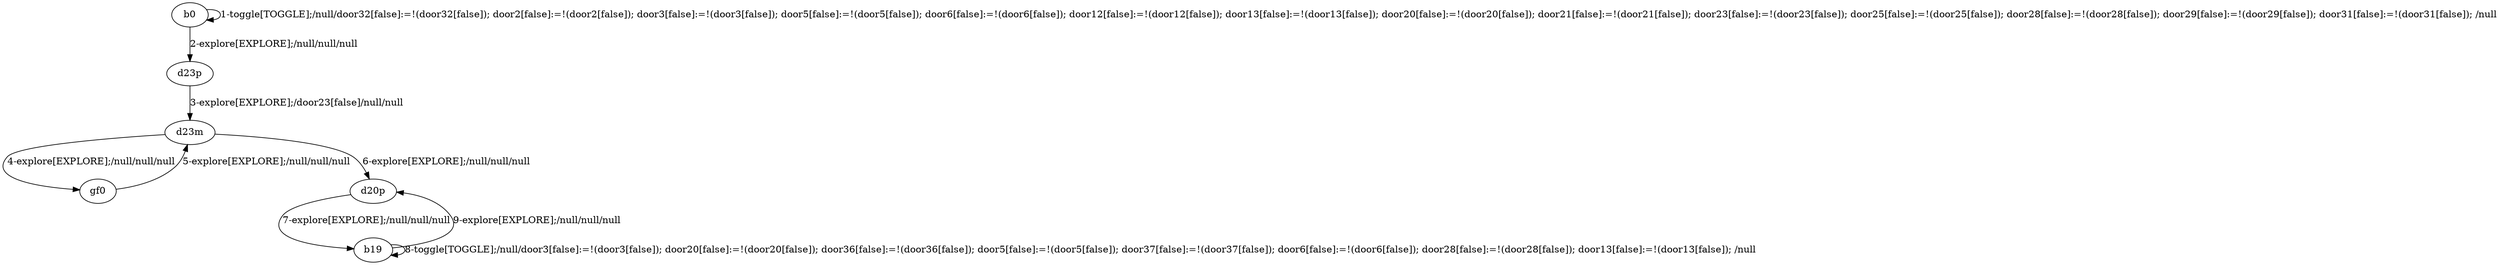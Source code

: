 # Total number of goals covered by this test: 4
# d20p --> b19
# gf0 --> d23m
# b19 --> d20p
# b19 --> b19

digraph g {
"b0" -> "b0" [label = "1-toggle[TOGGLE];/null/door32[false]:=!(door32[false]); door2[false]:=!(door2[false]); door3[false]:=!(door3[false]); door5[false]:=!(door5[false]); door6[false]:=!(door6[false]); door12[false]:=!(door12[false]); door13[false]:=!(door13[false]); door20[false]:=!(door20[false]); door21[false]:=!(door21[false]); door23[false]:=!(door23[false]); door25[false]:=!(door25[false]); door28[false]:=!(door28[false]); door29[false]:=!(door29[false]); door31[false]:=!(door31[false]); /null"];
"b0" -> "d23p" [label = "2-explore[EXPLORE];/null/null/null"];
"d23p" -> "d23m" [label = "3-explore[EXPLORE];/door23[false]/null/null"];
"d23m" -> "gf0" [label = "4-explore[EXPLORE];/null/null/null"];
"gf0" -> "d23m" [label = "5-explore[EXPLORE];/null/null/null"];
"d23m" -> "d20p" [label = "6-explore[EXPLORE];/null/null/null"];
"d20p" -> "b19" [label = "7-explore[EXPLORE];/null/null/null"];
"b19" -> "b19" [label = "8-toggle[TOGGLE];/null/door3[false]:=!(door3[false]); door20[false]:=!(door20[false]); door36[false]:=!(door36[false]); door5[false]:=!(door5[false]); door37[false]:=!(door37[false]); door6[false]:=!(door6[false]); door28[false]:=!(door28[false]); door13[false]:=!(door13[false]); /null"];
"b19" -> "d20p" [label = "9-explore[EXPLORE];/null/null/null"];
}